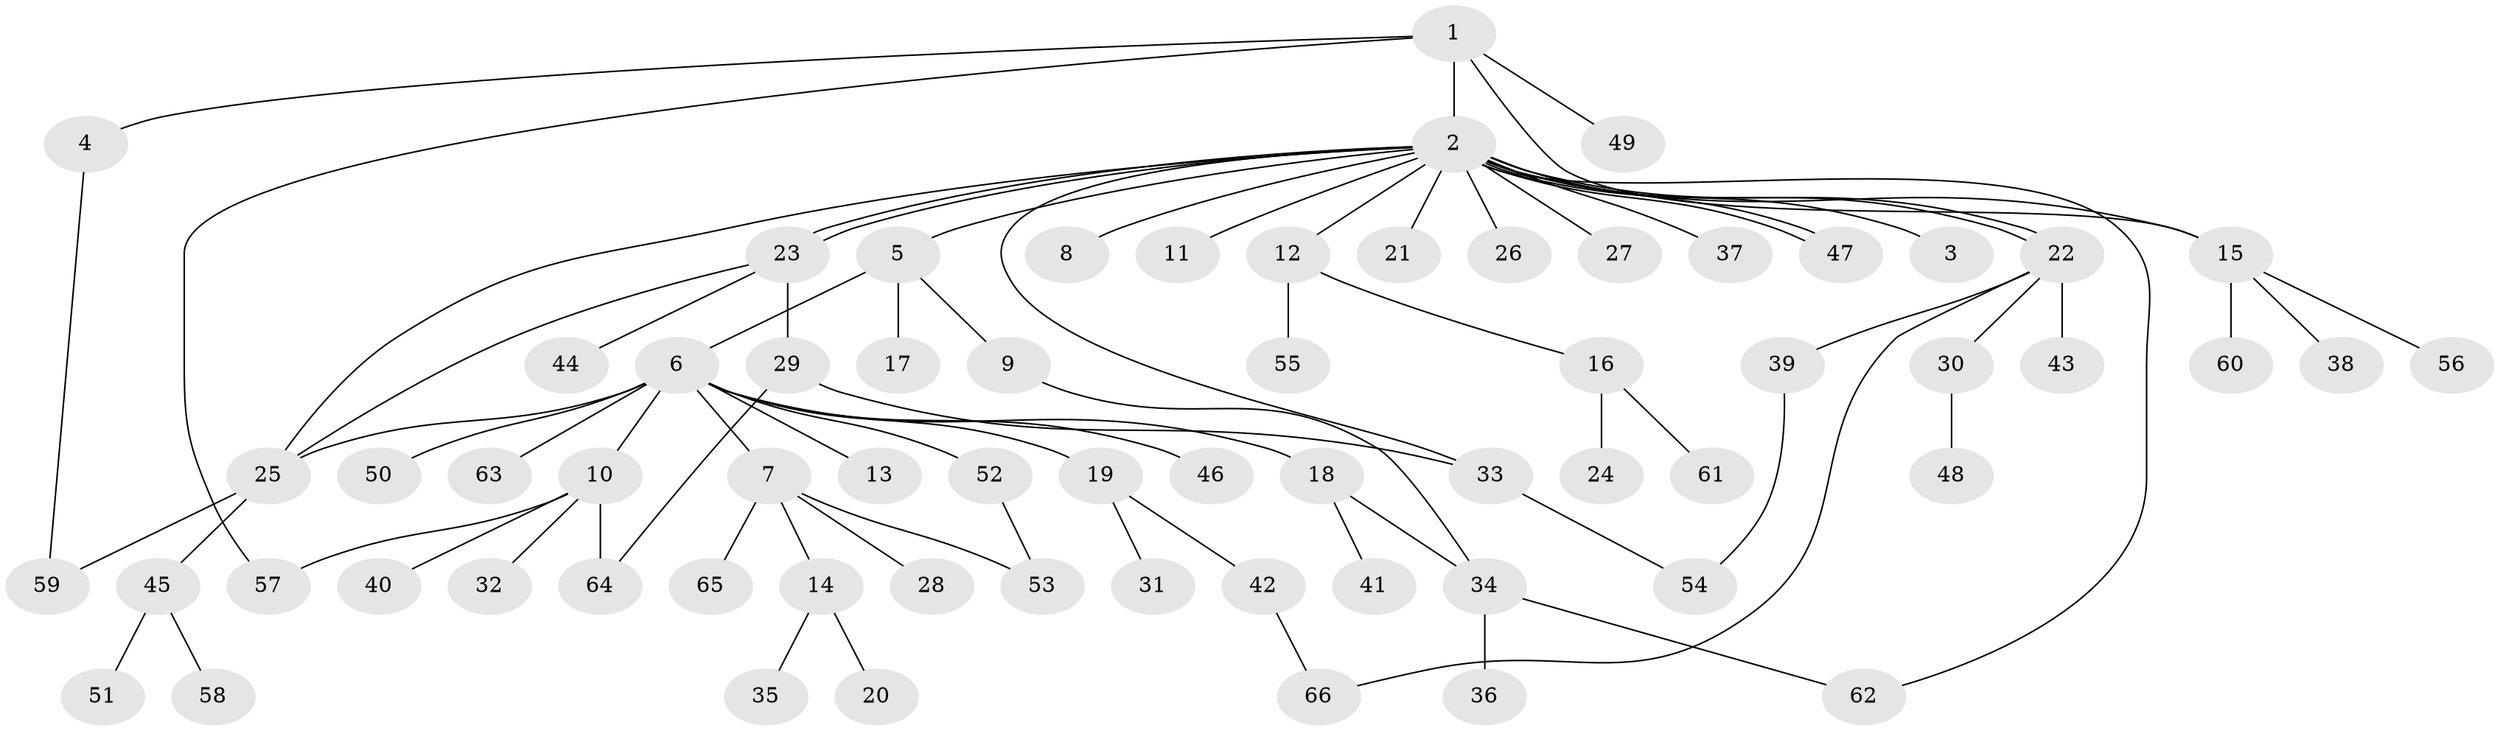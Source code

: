 // coarse degree distribution, {1: 0.42424242424242425, 14: 0.030303030303030304, 3: 0.12121212121212122, 5: 0.030303030303030304, 2: 0.24242424242424243, 4: 0.12121212121212122, 9: 0.030303030303030304}
// Generated by graph-tools (version 1.1) at 2025/36/03/04/25 23:36:38]
// undirected, 66 vertices, 80 edges
graph export_dot {
  node [color=gray90,style=filled];
  1;
  2;
  3;
  4;
  5;
  6;
  7;
  8;
  9;
  10;
  11;
  12;
  13;
  14;
  15;
  16;
  17;
  18;
  19;
  20;
  21;
  22;
  23;
  24;
  25;
  26;
  27;
  28;
  29;
  30;
  31;
  32;
  33;
  34;
  35;
  36;
  37;
  38;
  39;
  40;
  41;
  42;
  43;
  44;
  45;
  46;
  47;
  48;
  49;
  50;
  51;
  52;
  53;
  54;
  55;
  56;
  57;
  58;
  59;
  60;
  61;
  62;
  63;
  64;
  65;
  66;
  1 -- 2;
  1 -- 4;
  1 -- 15;
  1 -- 49;
  1 -- 57;
  2 -- 3;
  2 -- 5;
  2 -- 8;
  2 -- 11;
  2 -- 12;
  2 -- 15;
  2 -- 21;
  2 -- 22;
  2 -- 22;
  2 -- 23;
  2 -- 23;
  2 -- 25;
  2 -- 26;
  2 -- 27;
  2 -- 33;
  2 -- 37;
  2 -- 47;
  2 -- 47;
  2 -- 62;
  4 -- 59;
  5 -- 6;
  5 -- 9;
  5 -- 17;
  6 -- 7;
  6 -- 10;
  6 -- 13;
  6 -- 18;
  6 -- 19;
  6 -- 25;
  6 -- 46;
  6 -- 50;
  6 -- 52;
  6 -- 63;
  7 -- 14;
  7 -- 28;
  7 -- 53;
  7 -- 65;
  9 -- 34;
  10 -- 32;
  10 -- 40;
  10 -- 57;
  10 -- 64;
  12 -- 16;
  12 -- 55;
  14 -- 20;
  14 -- 35;
  15 -- 38;
  15 -- 56;
  15 -- 60;
  16 -- 24;
  16 -- 61;
  18 -- 34;
  18 -- 41;
  19 -- 31;
  19 -- 42;
  22 -- 30;
  22 -- 39;
  22 -- 43;
  22 -- 66;
  23 -- 25;
  23 -- 29;
  23 -- 44;
  25 -- 45;
  25 -- 59;
  29 -- 33;
  29 -- 64;
  30 -- 48;
  33 -- 54;
  34 -- 36;
  34 -- 62;
  39 -- 54;
  42 -- 66;
  45 -- 51;
  45 -- 58;
  52 -- 53;
}
